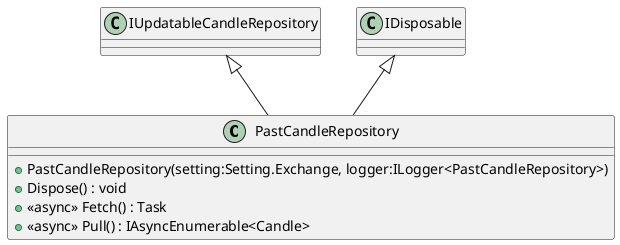 @startuml
class PastCandleRepository {
    + PastCandleRepository(setting:Setting.Exchange, logger:ILogger<PastCandleRepository>)
    + Dispose() : void
    + <<async>> Fetch() : Task
    + <<async>> Pull() : IAsyncEnumerable<Candle>
}
IUpdatableCandleRepository <|-- PastCandleRepository
IDisposable <|-- PastCandleRepository
@enduml
